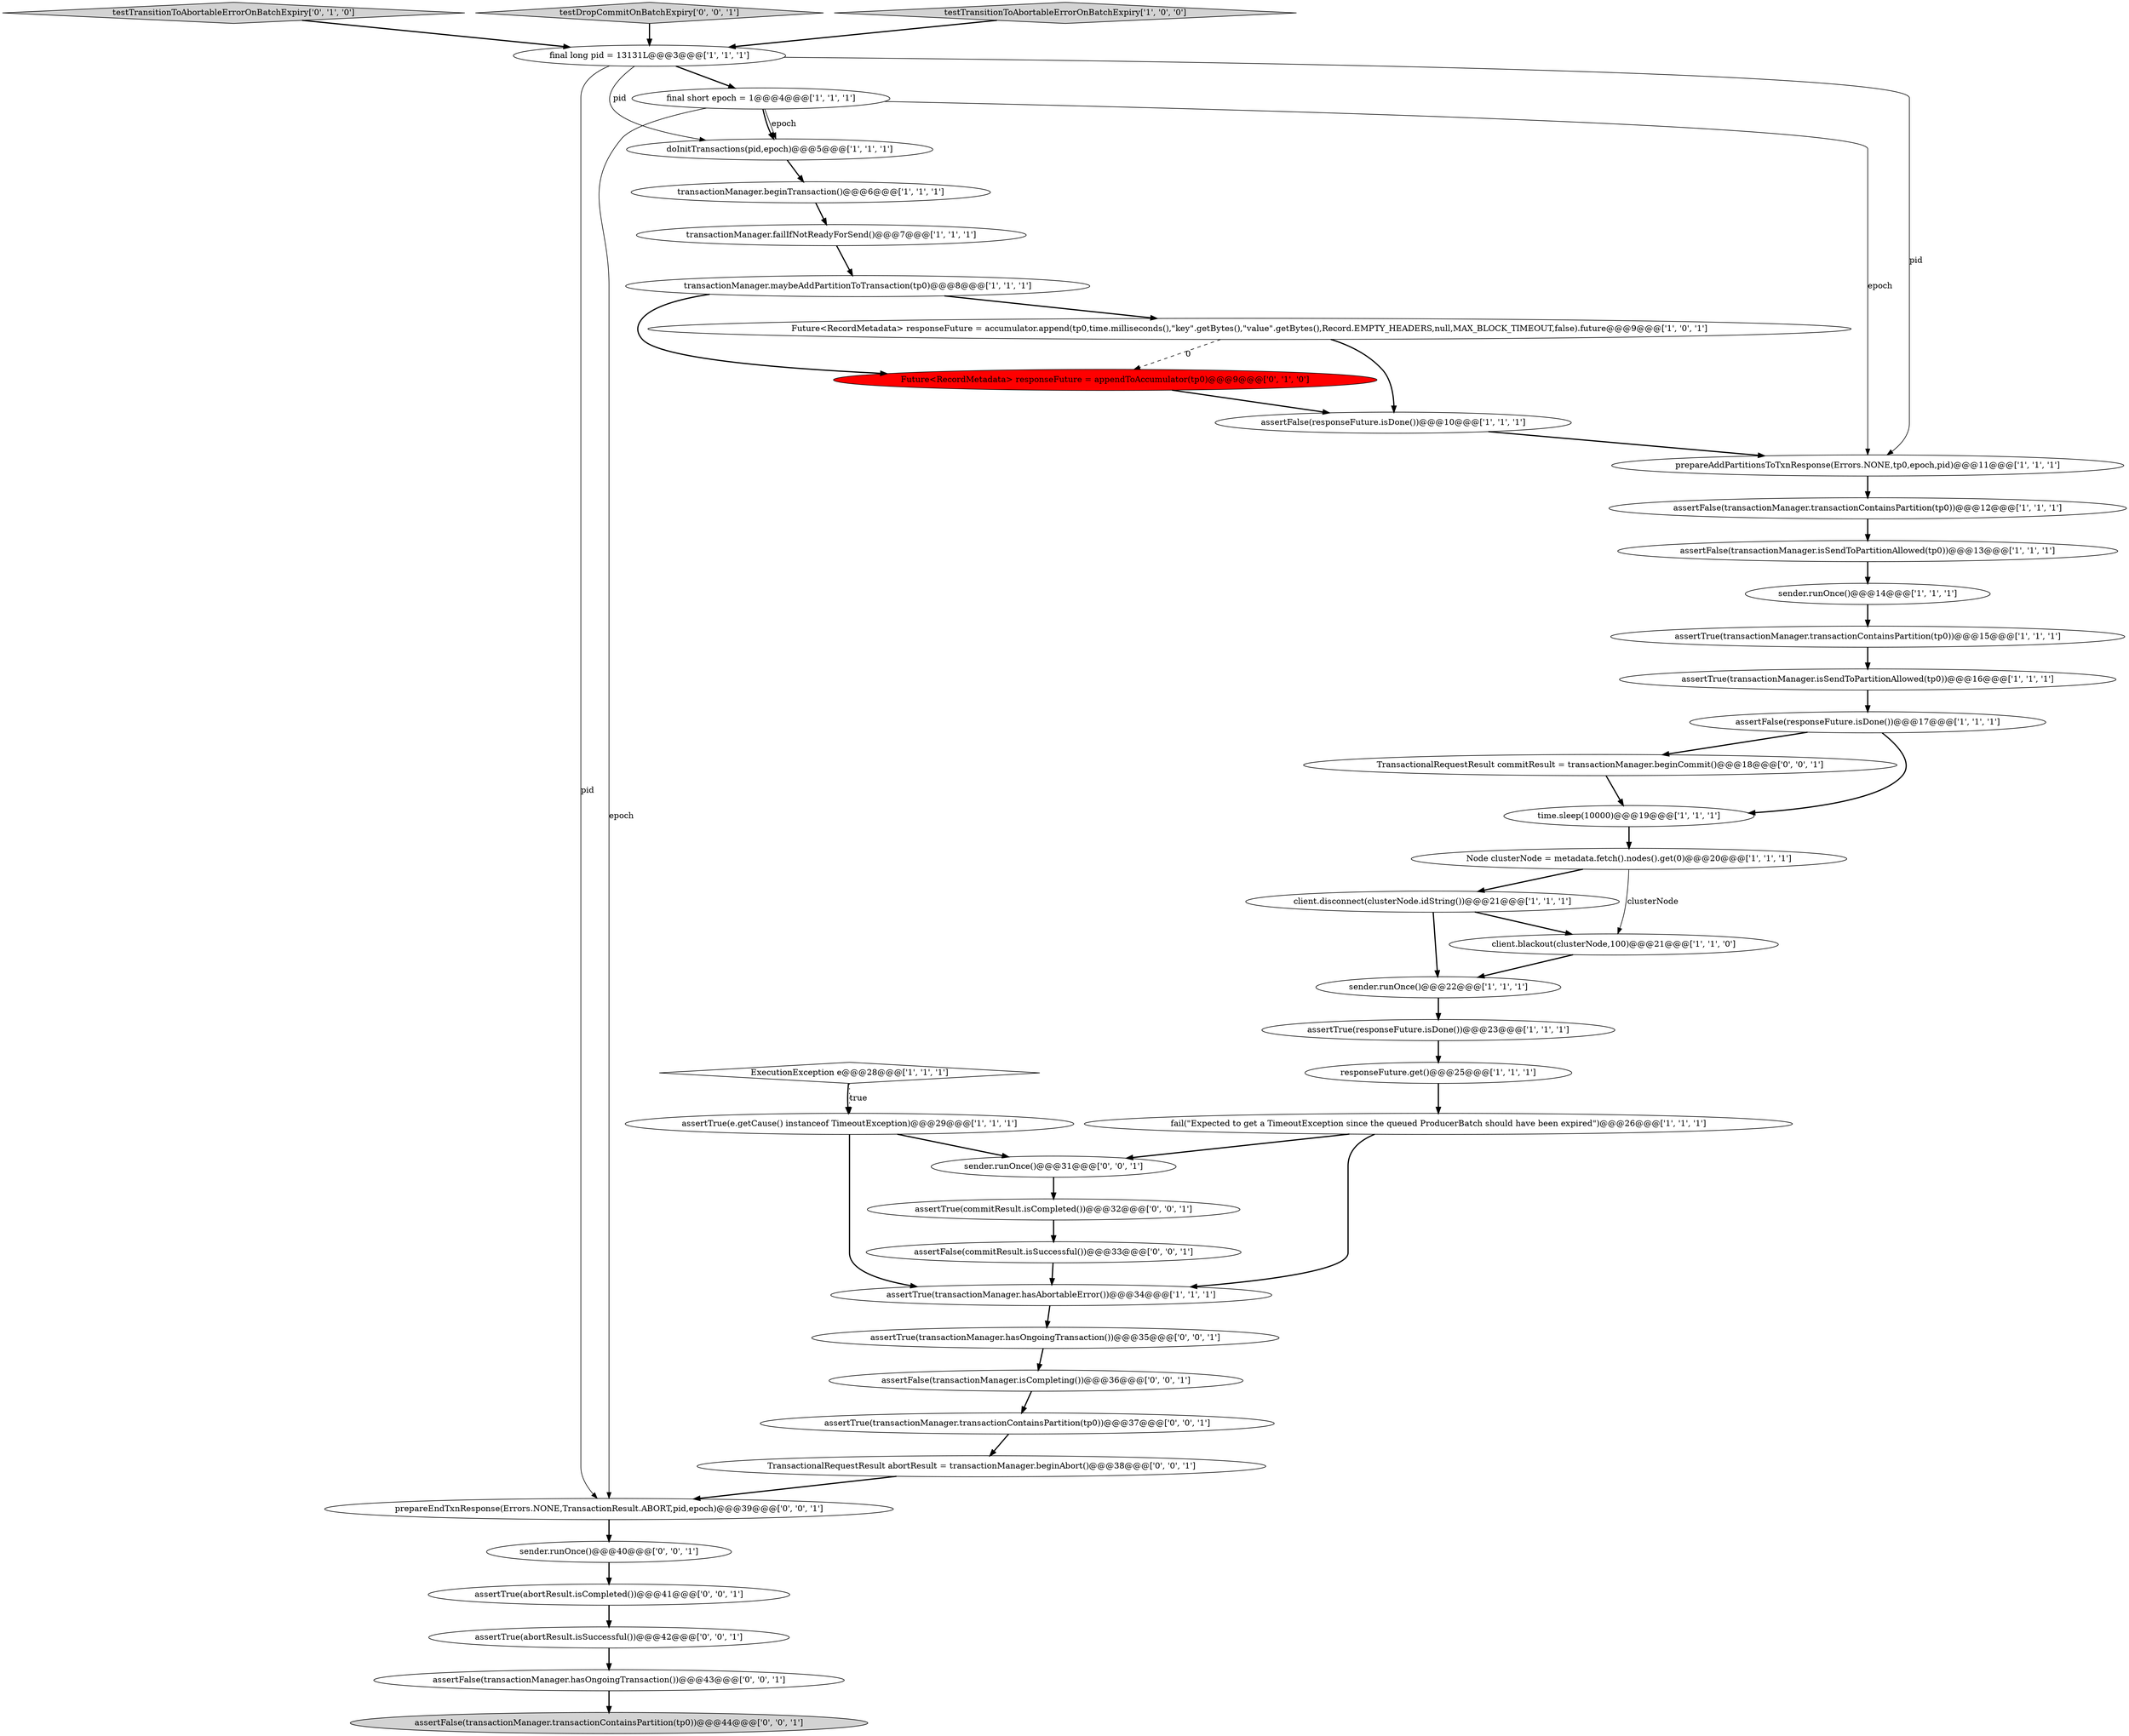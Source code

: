 digraph {
20 [style = filled, label = "assertTrue(responseFuture.isDone())@@@23@@@['1', '1', '1']", fillcolor = white, shape = ellipse image = "AAA0AAABBB1BBB"];
8 [style = filled, label = "transactionManager.failIfNotReadyForSend()@@@7@@@['1', '1', '1']", fillcolor = white, shape = ellipse image = "AAA0AAABBB1BBB"];
24 [style = filled, label = "prepareAddPartitionsToTxnResponse(Errors.NONE,tp0,epoch,pid)@@@11@@@['1', '1', '1']", fillcolor = white, shape = ellipse image = "AAA0AAABBB1BBB"];
27 [style = filled, label = "testTransitionToAbortableErrorOnBatchExpiry['0', '1', '0']", fillcolor = lightgray, shape = diamond image = "AAA0AAABBB2BBB"];
16 [style = filled, label = "assertTrue(transactionManager.hasAbortableError())@@@34@@@['1', '1', '1']", fillcolor = white, shape = ellipse image = "AAA0AAABBB1BBB"];
13 [style = filled, label = "sender.runOnce()@@@22@@@['1', '1', '1']", fillcolor = white, shape = ellipse image = "AAA0AAABBB1BBB"];
6 [style = filled, label = "ExecutionException e@@@28@@@['1', '1', '1']", fillcolor = white, shape = diamond image = "AAA0AAABBB1BBB"];
9 [style = filled, label = "sender.runOnce()@@@14@@@['1', '1', '1']", fillcolor = white, shape = ellipse image = "AAA0AAABBB1BBB"];
23 [style = filled, label = "time.sleep(10000)@@@19@@@['1', '1', '1']", fillcolor = white, shape = ellipse image = "AAA0AAABBB1BBB"];
33 [style = filled, label = "assertTrue(abortResult.isSuccessful())@@@42@@@['0', '0', '1']", fillcolor = white, shape = ellipse image = "AAA0AAABBB3BBB"];
15 [style = filled, label = "assertTrue(e.getCause() instanceof TimeoutException)@@@29@@@['1', '1', '1']", fillcolor = white, shape = ellipse image = "AAA0AAABBB1BBB"];
2 [style = filled, label = "transactionManager.maybeAddPartitionToTransaction(tp0)@@@8@@@['1', '1', '1']", fillcolor = white, shape = ellipse image = "AAA0AAABBB1BBB"];
0 [style = filled, label = "assertTrue(transactionManager.isSendToPartitionAllowed(tp0))@@@16@@@['1', '1', '1']", fillcolor = white, shape = ellipse image = "AAA0AAABBB1BBB"];
10 [style = filled, label = "final long pid = 13131L@@@3@@@['1', '1', '1']", fillcolor = white, shape = ellipse image = "AAA0AAABBB1BBB"];
12 [style = filled, label = "assertTrue(transactionManager.transactionContainsPartition(tp0))@@@15@@@['1', '1', '1']", fillcolor = white, shape = ellipse image = "AAA0AAABBB1BBB"];
18 [style = filled, label = "assertFalse(responseFuture.isDone())@@@17@@@['1', '1', '1']", fillcolor = white, shape = ellipse image = "AAA0AAABBB1BBB"];
39 [style = filled, label = "assertFalse(transactionManager.isCompleting())@@@36@@@['0', '0', '1']", fillcolor = white, shape = ellipse image = "AAA0AAABBB3BBB"];
29 [style = filled, label = "assertFalse(commitResult.isSuccessful())@@@33@@@['0', '0', '1']", fillcolor = white, shape = ellipse image = "AAA0AAABBB3BBB"];
28 [style = filled, label = "Future<RecordMetadata> responseFuture = appendToAccumulator(tp0)@@@9@@@['0', '1', '0']", fillcolor = red, shape = ellipse image = "AAA1AAABBB2BBB"];
3 [style = filled, label = "assertFalse(transactionManager.isSendToPartitionAllowed(tp0))@@@13@@@['1', '1', '1']", fillcolor = white, shape = ellipse image = "AAA0AAABBB1BBB"];
40 [style = filled, label = "assertFalse(transactionManager.hasOngoingTransaction())@@@43@@@['0', '0', '1']", fillcolor = white, shape = ellipse image = "AAA0AAABBB3BBB"];
36 [style = filled, label = "sender.runOnce()@@@40@@@['0', '0', '1']", fillcolor = white, shape = ellipse image = "AAA0AAABBB3BBB"];
42 [style = filled, label = "testDropCommitOnBatchExpiry['0', '0', '1']", fillcolor = lightgray, shape = diamond image = "AAA0AAABBB3BBB"];
22 [style = filled, label = "transactionManager.beginTransaction()@@@6@@@['1', '1', '1']", fillcolor = white, shape = ellipse image = "AAA0AAABBB1BBB"];
11 [style = filled, label = "assertFalse(responseFuture.isDone())@@@10@@@['1', '1', '1']", fillcolor = white, shape = ellipse image = "AAA0AAABBB1BBB"];
34 [style = filled, label = "TransactionalRequestResult abortResult = transactionManager.beginAbort()@@@38@@@['0', '0', '1']", fillcolor = white, shape = ellipse image = "AAA0AAABBB3BBB"];
41 [style = filled, label = "assertFalse(transactionManager.transactionContainsPartition(tp0))@@@44@@@['0', '0', '1']", fillcolor = lightgray, shape = ellipse image = "AAA0AAABBB3BBB"];
30 [style = filled, label = "prepareEndTxnResponse(Errors.NONE,TransactionResult.ABORT,pid,epoch)@@@39@@@['0', '0', '1']", fillcolor = white, shape = ellipse image = "AAA0AAABBB3BBB"];
37 [style = filled, label = "TransactionalRequestResult commitResult = transactionManager.beginCommit()@@@18@@@['0', '0', '1']", fillcolor = white, shape = ellipse image = "AAA0AAABBB3BBB"];
35 [style = filled, label = "assertTrue(commitResult.isCompleted())@@@32@@@['0', '0', '1']", fillcolor = white, shape = ellipse image = "AAA0AAABBB3BBB"];
1 [style = filled, label = "fail(\"Expected to get a TimeoutException since the queued ProducerBatch should have been expired\")@@@26@@@['1', '1', '1']", fillcolor = white, shape = ellipse image = "AAA0AAABBB1BBB"];
14 [style = filled, label = "client.blackout(clusterNode,100)@@@21@@@['1', '1', '0']", fillcolor = white, shape = ellipse image = "AAA0AAABBB1BBB"];
26 [style = filled, label = "testTransitionToAbortableErrorOnBatchExpiry['1', '0', '0']", fillcolor = lightgray, shape = diamond image = "AAA0AAABBB1BBB"];
31 [style = filled, label = "assertTrue(transactionManager.transactionContainsPartition(tp0))@@@37@@@['0', '0', '1']", fillcolor = white, shape = ellipse image = "AAA0AAABBB3BBB"];
5 [style = filled, label = "client.disconnect(clusterNode.idString())@@@21@@@['1', '1', '1']", fillcolor = white, shape = ellipse image = "AAA0AAABBB1BBB"];
21 [style = filled, label = "doInitTransactions(pid,epoch)@@@5@@@['1', '1', '1']", fillcolor = white, shape = ellipse image = "AAA0AAABBB1BBB"];
7 [style = filled, label = "final short epoch = 1@@@4@@@['1', '1', '1']", fillcolor = white, shape = ellipse image = "AAA0AAABBB1BBB"];
43 [style = filled, label = "assertTrue(abortResult.isCompleted())@@@41@@@['0', '0', '1']", fillcolor = white, shape = ellipse image = "AAA0AAABBB3BBB"];
25 [style = filled, label = "responseFuture.get()@@@25@@@['1', '1', '1']", fillcolor = white, shape = ellipse image = "AAA0AAABBB1BBB"];
17 [style = filled, label = "assertFalse(transactionManager.transactionContainsPartition(tp0))@@@12@@@['1', '1', '1']", fillcolor = white, shape = ellipse image = "AAA0AAABBB1BBB"];
32 [style = filled, label = "sender.runOnce()@@@31@@@['0', '0', '1']", fillcolor = white, shape = ellipse image = "AAA0AAABBB3BBB"];
4 [style = filled, label = "Node clusterNode = metadata.fetch().nodes().get(0)@@@20@@@['1', '1', '1']", fillcolor = white, shape = ellipse image = "AAA0AAABBB1BBB"];
38 [style = filled, label = "assertTrue(transactionManager.hasOngoingTransaction())@@@35@@@['0', '0', '1']", fillcolor = white, shape = ellipse image = "AAA0AAABBB3BBB"];
19 [style = filled, label = "Future<RecordMetadata> responseFuture = accumulator.append(tp0,time.milliseconds(),\"key\".getBytes(),\"value\".getBytes(),Record.EMPTY_HEADERS,null,MAX_BLOCK_TIMEOUT,false).future@@@9@@@['1', '0', '1']", fillcolor = white, shape = ellipse image = "AAA0AAABBB1BBB"];
18->37 [style = bold, label=""];
36->43 [style = bold, label=""];
32->35 [style = bold, label=""];
7->24 [style = solid, label="epoch"];
2->19 [style = bold, label=""];
25->1 [style = bold, label=""];
35->29 [style = bold, label=""];
18->23 [style = bold, label=""];
26->10 [style = bold, label=""];
7->30 [style = solid, label="epoch"];
28->11 [style = bold, label=""];
23->4 [style = bold, label=""];
10->21 [style = solid, label="pid"];
19->11 [style = bold, label=""];
30->36 [style = bold, label=""];
5->14 [style = bold, label=""];
11->24 [style = bold, label=""];
15->16 [style = bold, label=""];
12->0 [style = bold, label=""];
10->7 [style = bold, label=""];
20->25 [style = bold, label=""];
37->23 [style = bold, label=""];
38->39 [style = bold, label=""];
34->30 [style = bold, label=""];
6->15 [style = bold, label=""];
31->34 [style = bold, label=""];
7->21 [style = solid, label="epoch"];
22->8 [style = bold, label=""];
3->9 [style = bold, label=""];
33->40 [style = bold, label=""];
10->30 [style = solid, label="pid"];
8->2 [style = bold, label=""];
21->22 [style = bold, label=""];
1->16 [style = bold, label=""];
39->31 [style = bold, label=""];
5->13 [style = bold, label=""];
27->10 [style = bold, label=""];
42->10 [style = bold, label=""];
24->17 [style = bold, label=""];
40->41 [style = bold, label=""];
17->3 [style = bold, label=""];
7->21 [style = bold, label=""];
1->32 [style = bold, label=""];
43->33 [style = bold, label=""];
0->18 [style = bold, label=""];
9->12 [style = bold, label=""];
6->15 [style = dotted, label="true"];
14->13 [style = bold, label=""];
15->32 [style = bold, label=""];
4->5 [style = bold, label=""];
2->28 [style = bold, label=""];
29->16 [style = bold, label=""];
19->28 [style = dashed, label="0"];
10->24 [style = solid, label="pid"];
16->38 [style = bold, label=""];
4->14 [style = solid, label="clusterNode"];
13->20 [style = bold, label=""];
}
